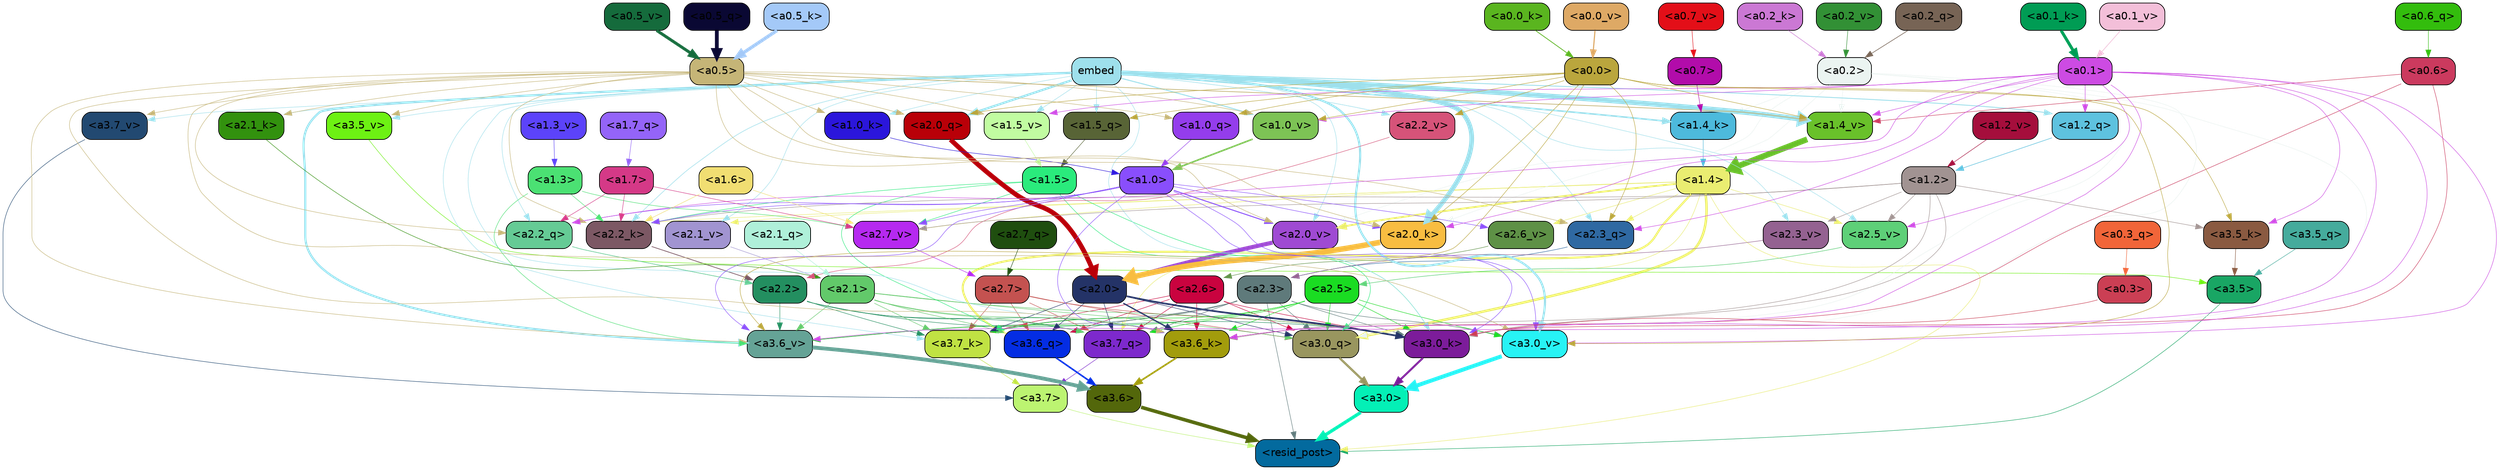 strict digraph "" {
	graph [bgcolor=transparent,
		layout=dot,
		overlap=false,
		splines=true
	];
	"<a3.7>"	[color=black,
		fillcolor="#bcf471",
		fontname=Helvetica,
		shape=box,
		style="filled, rounded"];
	"<resid_post>"	[color=black,
		fillcolor="#036a9e",
		fontname=Helvetica,
		shape=box,
		style="filled, rounded"];
	"<a3.7>" -> "<resid_post>"	[color="#bcf471",
		penwidth=0.6];
	"<a3.6>"	[color=black,
		fillcolor="#53670b",
		fontname=Helvetica,
		shape=box,
		style="filled, rounded"];
	"<a3.6>" -> "<resid_post>"	[color="#53670b",
		penwidth=4.646730065345764];
	"<a3.5>"	[color=black,
		fillcolor="#19a664",
		fontname=Helvetica,
		shape=box,
		style="filled, rounded"];
	"<a3.5>" -> "<resid_post>"	[color="#19a664",
		penwidth=0.6];
	"<a3.0>"	[color=black,
		fillcolor="#04f0b6",
		fontname=Helvetica,
		shape=box,
		style="filled, rounded"];
	"<a3.0>" -> "<resid_post>"	[color="#04f0b6",
		penwidth=4.323132634162903];
	"<a2.3>"	[color=black,
		fillcolor="#5f7a7b",
		fontname=Helvetica,
		shape=box,
		style="filled, rounded"];
	"<a2.3>" -> "<resid_post>"	[color="#5f7a7b",
		penwidth=0.6];
	"<a3.7_q>"	[color=black,
		fillcolor="#7d29cc",
		fontname=Helvetica,
		shape=box,
		style="filled, rounded"];
	"<a2.3>" -> "<a3.7_q>"	[color="#5f7a7b",
		penwidth=0.6];
	"<a3.6_q>"	[color=black,
		fillcolor="#042de3",
		fontname=Helvetica,
		shape=box,
		style="filled, rounded"];
	"<a2.3>" -> "<a3.6_q>"	[color="#5f7a7b",
		penwidth=0.6];
	"<a3.0_q>"	[color=black,
		fillcolor="#99965f",
		fontname=Helvetica,
		shape=box,
		style="filled, rounded"];
	"<a2.3>" -> "<a3.0_q>"	[color="#5f7a7b",
		penwidth=0.6];
	"<a3.7_k>"	[color=black,
		fillcolor="#c0e243",
		fontname=Helvetica,
		shape=box,
		style="filled, rounded"];
	"<a2.3>" -> "<a3.7_k>"	[color="#5f7a7b",
		penwidth=0.6];
	"<a3.0_k>"	[color=black,
		fillcolor="#7c1c9a",
		fontname=Helvetica,
		shape=box,
		style="filled, rounded"];
	"<a2.3>" -> "<a3.0_k>"	[color="#5f7a7b",
		penwidth=0.6];
	"<a3.6_v>"	[color=black,
		fillcolor="#65a396",
		fontname=Helvetica,
		shape=box,
		style="filled, rounded"];
	"<a2.3>" -> "<a3.6_v>"	[color="#5f7a7b",
		penwidth=0.6];
	"<a3.0_v>"	[color=black,
		fillcolor="#27f3f5",
		fontname=Helvetica,
		shape=box,
		style="filled, rounded"];
	"<a2.3>" -> "<a3.0_v>"	[color="#5f7a7b",
		penwidth=0.6];
	"<a1.4>"	[color=black,
		fillcolor="#eaed71",
		fontname=Helvetica,
		shape=box,
		style="filled, rounded"];
	"<a1.4>" -> "<resid_post>"	[color="#eaed71",
		penwidth=0.6];
	"<a1.4>" -> "<a3.7_q>"	[color="#eaed71",
		penwidth=0.6];
	"<a1.4>" -> "<a3.6_q>"	[color="#eaed71",
		penwidth=2.700703263282776];
	"<a1.4>" -> "<a3.0_q>"	[color="#eaed71",
		penwidth=3.34255850315094];
	"<a2.3_q>"	[color=black,
		fillcolor="#2f69a2",
		fontname=Helvetica,
		shape=box,
		style="filled, rounded"];
	"<a1.4>" -> "<a2.3_q>"	[color="#eaed71",
		penwidth=0.6];
	"<a2.2_k>"	[color=black,
		fillcolor="#7c5864",
		fontname=Helvetica,
		shape=box,
		style="filled, rounded"];
	"<a1.4>" -> "<a2.2_k>"	[color="#eaed71",
		penwidth=0.6];
	"<a2.7_v>"	[color=black,
		fillcolor="#b629f0",
		fontname=Helvetica,
		shape=box,
		style="filled, rounded"];
	"<a1.4>" -> "<a2.7_v>"	[color="#eaed71",
		penwidth=0.6];
	"<a2.6_v>"	[color=black,
		fillcolor="#5e9146",
		fontname=Helvetica,
		shape=box,
		style="filled, rounded"];
	"<a1.4>" -> "<a2.6_v>"	[color="#eaed71",
		penwidth=0.6];
	"<a2.5_v>"	[color=black,
		fillcolor="#5ed078",
		fontname=Helvetica,
		shape=box,
		style="filled, rounded"];
	"<a1.4>" -> "<a2.5_v>"	[color="#eaed71",
		penwidth=0.6];
	"<a2.1_v>"	[color=black,
		fillcolor="#a194d1",
		fontname=Helvetica,
		shape=box,
		style="filled, rounded"];
	"<a1.4>" -> "<a2.1_v>"	[color="#eaed71",
		penwidth=0.6];
	"<a2.0_v>"	[color=black,
		fillcolor="#9f4ad3",
		fontname=Helvetica,
		shape=box,
		style="filled, rounded"];
	"<a1.4>" -> "<a2.0_v>"	[color="#eaed71",
		penwidth=2.387977123260498];
	"<a3.7_q>" -> "<a3.7>"	[color="#7d29cc",
		penwidth=0.6];
	"<a3.6_q>" -> "<a3.6>"	[color="#042de3",
		penwidth=2.03758105635643];
	"<a3.5_q>"	[color=black,
		fillcolor="#45ab9c",
		fontname=Helvetica,
		shape=box,
		style="filled, rounded"];
	"<a3.5_q>" -> "<a3.5>"	[color="#45ab9c",
		penwidth=0.6];
	"<a3.0_q>" -> "<a3.0>"	[color="#99965f",
		penwidth=2.8638100624084473];
	"<a3.7_k>" -> "<a3.7>"	[color="#c0e243",
		penwidth=0.6];
	"<a3.6_k>"	[color=black,
		fillcolor="#a29c0c",
		fontname=Helvetica,
		shape=box,
		style="filled, rounded"];
	"<a3.6_k>" -> "<a3.6>"	[color="#a29c0c",
		penwidth=2.174198240041733];
	"<a3.5_k>"	[color=black,
		fillcolor="#8a5a41",
		fontname=Helvetica,
		shape=box,
		style="filled, rounded"];
	"<a3.5_k>" -> "<a3.5>"	[color="#8a5a41",
		penwidth=0.6];
	"<a3.0_k>" -> "<a3.0>"	[color="#7c1c9a",
		penwidth=2.6274144649505615];
	"<a3.7_v>"	[color=black,
		fillcolor="#224971",
		fontname=Helvetica,
		shape=box,
		style="filled, rounded"];
	"<a3.7_v>" -> "<a3.7>"	[color="#224971",
		penwidth=0.6];
	"<a3.6_v>" -> "<a3.6>"	[color="#65a396",
		penwidth=5.002329230308533];
	"<a3.5_v>"	[color=black,
		fillcolor="#6df113",
		fontname=Helvetica,
		shape=box,
		style="filled, rounded"];
	"<a3.5_v>" -> "<a3.5>"	[color="#6df113",
		penwidth=0.6];
	"<a3.0_v>" -> "<a3.0>"	[color="#27f3f5",
		penwidth=5.188832879066467];
	"<a2.7>"	[color=black,
		fillcolor="#c45250",
		fontname=Helvetica,
		shape=box,
		style="filled, rounded"];
	"<a2.7>" -> "<a3.7_q>"	[color="#c45250",
		penwidth=0.6];
	"<a2.7>" -> "<a3.6_q>"	[color="#c45250",
		penwidth=0.6];
	"<a2.7>" -> "<a3.0_q>"	[color="#c45250",
		penwidth=0.6];
	"<a2.7>" -> "<a3.7_k>"	[color="#c45250",
		penwidth=0.6];
	"<a2.7>" -> "<a3.0_k>"	[color="#c45250",
		penwidth=0.6];
	"<a2.6>"	[color=black,
		fillcolor="#c9033f",
		fontname=Helvetica,
		shape=box,
		style="filled, rounded"];
	"<a2.6>" -> "<a3.7_q>"	[color="#c9033f",
		penwidth=0.6];
	"<a2.6>" -> "<a3.6_q>"	[color="#c9033f",
		penwidth=0.6];
	"<a2.6>" -> "<a3.0_q>"	[color="#c9033f",
		penwidth=0.6];
	"<a2.6>" -> "<a3.7_k>"	[color="#c9033f",
		penwidth=0.6];
	"<a2.6>" -> "<a3.6_k>"	[color="#c9033f",
		penwidth=0.6];
	"<a2.6>" -> "<a3.0_k>"	[color="#c9033f",
		penwidth=0.6];
	"<a2.5>"	[color=black,
		fillcolor="#1adc22",
		fontname=Helvetica,
		shape=box,
		style="filled, rounded"];
	"<a2.5>" -> "<a3.7_q>"	[color="#1adc22",
		penwidth=0.6];
	"<a2.5>" -> "<a3.0_q>"	[color="#1adc22",
		penwidth=0.6];
	"<a2.5>" -> "<a3.7_k>"	[color="#1adc22",
		penwidth=0.6];
	"<a2.5>" -> "<a3.6_k>"	[color="#1adc22",
		penwidth=0.6];
	"<a2.5>" -> "<a3.0_k>"	[color="#1adc22",
		penwidth=0.6];
	"<a2.5>" -> "<a3.6_v>"	[color="#1adc22",
		penwidth=0.6];
	"<a2.5>" -> "<a3.0_v>"	[color="#1adc22",
		penwidth=0.6];
	"<a2.2>"	[color=black,
		fillcolor="#238f60",
		fontname=Helvetica,
		shape=box,
		style="filled, rounded"];
	"<a2.2>" -> "<a3.7_q>"	[color="#238f60",
		penwidth=0.6];
	"<a2.2>" -> "<a3.7_k>"	[color="#238f60",
		penwidth=0.6];
	"<a2.2>" -> "<a3.6_k>"	[color="#238f60",
		penwidth=0.6];
	"<a2.2>" -> "<a3.0_k>"	[color="#238f60",
		penwidth=0.6];
	"<a2.2>" -> "<a3.6_v>"	[color="#238f60",
		penwidth=0.6];
	"<a2.1>"	[color=black,
		fillcolor="#62c96a",
		fontname=Helvetica,
		shape=box,
		style="filled, rounded"];
	"<a2.1>" -> "<a3.7_q>"	[color="#62c96a",
		penwidth=0.6];
	"<a2.1>" -> "<a3.6_q>"	[color="#62c96a",
		penwidth=0.6];
	"<a2.1>" -> "<a3.0_q>"	[color="#62c96a",
		penwidth=0.6];
	"<a2.1>" -> "<a3.7_k>"	[color="#62c96a",
		penwidth=0.6];
	"<a2.1>" -> "<a3.6_k>"	[color="#62c96a",
		penwidth=0.6];
	"<a2.1>" -> "<a3.0_k>"	[color="#62c96a",
		penwidth=0.6];
	"<a2.1>" -> "<a3.6_v>"	[color="#62c96a",
		penwidth=0.6];
	"<a2.0>"	[color=black,
		fillcolor="#243367",
		fontname=Helvetica,
		shape=box,
		style="filled, rounded"];
	"<a2.0>" -> "<a3.7_q>"	[color="#243367",
		penwidth=0.6];
	"<a2.0>" -> "<a3.6_q>"	[color="#243367",
		penwidth=0.6];
	"<a2.0>" -> "<a3.0_q>"	[color="#243367",
		penwidth=0.6];
	"<a2.0>" -> "<a3.7_k>"	[color="#243367",
		penwidth=0.6];
	"<a2.0>" -> "<a3.6_k>"	[color="#243367",
		penwidth=1.6454488784074783];
	"<a2.0>" -> "<a3.0_k>"	[color="#243367",
		penwidth=2.2218968719244003];
	"<a1.5>"	[color=black,
		fillcolor="#2aeb7c",
		fontname=Helvetica,
		shape=box,
		style="filled, rounded"];
	"<a1.5>" -> "<a3.6_q>"	[color="#2aeb7c",
		penwidth=0.6];
	"<a1.5>" -> "<a3.0_q>"	[color="#2aeb7c",
		penwidth=0.6];
	"<a1.5>" -> "<a3.0_k>"	[color="#2aeb7c",
		penwidth=0.6];
	"<a1.5>" -> "<a2.2_k>"	[color="#2aeb7c",
		penwidth=0.6];
	"<a1.5>" -> "<a2.7_v>"	[color="#2aeb7c",
		penwidth=0.6];
	"<a0.2>"	[color=black,
		fillcolor="#ebf4f1",
		fontname=Helvetica,
		shape=box,
		style="filled, rounded"];
	"<a0.2>" -> "<a3.0_q>"	[color="#ebf4f1",
		penwidth=0.6];
	"<a0.2>" -> "<a3.6_k>"	[color="#ebf4f1",
		penwidth=0.6];
	"<a0.2>" -> "<a3.0_k>"	[color="#ebf4f1",
		penwidth=0.6];
	"<a2.0_k>"	[color=black,
		fillcolor="#f8bd41",
		fontname=Helvetica,
		shape=box,
		style="filled, rounded"];
	"<a0.2>" -> "<a2.0_k>"	[color="#ebf4f1",
		penwidth=0.6];
	"<a0.2>" -> "<a2.0_v>"	[color="#ebf4f1",
		penwidth=0.6];
	"<a1.4_k>"	[color=black,
		fillcolor="#4dbadc",
		fontname=Helvetica,
		shape=box,
		style="filled, rounded"];
	"<a0.2>" -> "<a1.4_k>"	[color="#ebf4f1",
		penwidth=0.6];
	"<a1.4_v>"	[color=black,
		fillcolor="#69c12a",
		fontname=Helvetica,
		shape=box,
		style="filled, rounded"];
	"<a0.2>" -> "<a1.4_v>"	[color="#ebf4f1",
		penwidth=0.6];
	embed	[color=black,
		fillcolor="#9ee0ec",
		fontname=Helvetica,
		shape=box,
		style="filled, rounded"];
	embed -> "<a3.7_k>"	[color="#9ee0ec",
		penwidth=0.6];
	embed -> "<a3.6_k>"	[color="#9ee0ec",
		penwidth=0.6];
	embed -> "<a3.0_k>"	[color="#9ee0ec",
		penwidth=0.6];
	embed -> "<a3.7_v>"	[color="#9ee0ec",
		penwidth=0.6];
	embed -> "<a3.6_v>"	[color="#9ee0ec",
		penwidth=2.8301228284835815];
	embed -> "<a3.5_v>"	[color="#9ee0ec",
		penwidth=0.6];
	embed -> "<a3.0_v>"	[color="#9ee0ec",
		penwidth=2.7660785913467407];
	embed -> "<a2.3_q>"	[color="#9ee0ec",
		penwidth=0.6];
	"<a2.2_q>"	[color=black,
		fillcolor="#65cb95",
		fontname=Helvetica,
		shape=box,
		style="filled, rounded"];
	embed -> "<a2.2_q>"	[color="#9ee0ec",
		penwidth=0.6];
	"<a2.0_q>"	[color=black,
		fillcolor="#b90008",
		fontname=Helvetica,
		shape=box,
		style="filled, rounded"];
	embed -> "<a2.0_q>"	[color="#9ee0ec",
		penwidth=2.918822765350342];
	embed -> "<a2.2_k>"	[color="#9ee0ec",
		penwidth=0.7099294662475586];
	"<a2.1_k>"	[color=black,
		fillcolor="#32910e",
		fontname=Helvetica,
		shape=box,
		style="filled, rounded"];
	embed -> "<a2.1_k>"	[color="#9ee0ec",
		penwidth=0.6];
	embed -> "<a2.0_k>"	[color="#9ee0ec",
		penwidth=6.075345039367676];
	embed -> "<a2.5_v>"	[color="#9ee0ec",
		penwidth=0.6];
	"<a2.3_v>"	[color=black,
		fillcolor="#946291",
		fontname=Helvetica,
		shape=box,
		style="filled, rounded"];
	embed -> "<a2.3_v>"	[color="#9ee0ec",
		penwidth=0.6];
	"<a2.2_v>"	[color=black,
		fillcolor="#d65379",
		fontname=Helvetica,
		shape=box,
		style="filled, rounded"];
	embed -> "<a2.2_v>"	[color="#9ee0ec",
		penwidth=0.6909599304199219];
	embed -> "<a2.1_v>"	[color="#9ee0ec",
		penwidth=0.6];
	embed -> "<a2.0_v>"	[color="#9ee0ec",
		penwidth=0.6];
	"<a1.5_q>"	[color=black,
		fillcolor="#586436",
		fontname=Helvetica,
		shape=box,
		style="filled, rounded"];
	embed -> "<a1.5_q>"	[color="#9ee0ec",
		penwidth=0.6];
	"<a1.2_q>"	[color=black,
		fillcolor="#5ec2df",
		fontname=Helvetica,
		shape=box,
		style="filled, rounded"];
	embed -> "<a1.2_q>"	[color="#9ee0ec",
		penwidth=1.1075286865234375];
	embed -> "<a1.4_k>"	[color="#9ee0ec",
		penwidth=2.043105125427246];
	"<a1.0_k>"	[color=black,
		fillcolor="#2b16db",
		fontname=Helvetica,
		shape=box,
		style="filled, rounded"];
	embed -> "<a1.0_k>"	[color="#9ee0ec",
		penwidth=0.6];
	"<a1.5_v>"	[color=black,
		fillcolor="#c1fca1",
		fontname=Helvetica,
		shape=box,
		style="filled, rounded"];
	embed -> "<a1.5_v>"	[color="#9ee0ec",
		penwidth=0.6];
	embed -> "<a1.4_v>"	[color="#9ee0ec",
		penwidth=6.46385931968689];
	"<a1.0_v>"	[color=black,
		fillcolor="#7dc355",
		fontname=Helvetica,
		shape=box,
		style="filled, rounded"];
	embed -> "<a1.0_v>"	[color="#9ee0ec",
		penwidth=1.273291826248169];
	"<a1.2>"	[color=black,
		fillcolor="#a19392",
		fontname=Helvetica,
		shape=box,
		style="filled, rounded"];
	"<a1.2>" -> "<a3.6_k>"	[color="#a19392",
		penwidth=0.6];
	"<a1.2>" -> "<a3.5_k>"	[color="#a19392",
		penwidth=0.6];
	"<a1.2>" -> "<a3.0_k>"	[color="#a19392",
		penwidth=0.6];
	"<a1.2>" -> "<a2.2_k>"	[color="#a19392",
		penwidth=0.6];
	"<a1.2>" -> "<a2.7_v>"	[color="#a19392",
		penwidth=0.6];
	"<a1.2>" -> "<a2.5_v>"	[color="#a19392",
		penwidth=0.6];
	"<a1.2>" -> "<a2.3_v>"	[color="#a19392",
		penwidth=0.6];
	"<a1.0>"	[color=black,
		fillcolor="#894efc",
		fontname=Helvetica,
		shape=box,
		style="filled, rounded"];
	"<a1.0>" -> "<a3.6_k>"	[color="#894efc",
		penwidth=0.6];
	"<a1.0>" -> "<a3.0_k>"	[color="#894efc",
		penwidth=0.6];
	"<a1.0>" -> "<a3.6_v>"	[color="#894efc",
		penwidth=0.6];
	"<a1.0>" -> "<a3.0_v>"	[color="#894efc",
		penwidth=0.6];
	"<a1.0>" -> "<a2.2_q>"	[color="#894efc",
		penwidth=0.6];
	"<a1.0>" -> "<a2.2_k>"	[color="#894efc",
		penwidth=0.6];
	"<a1.0>" -> "<a2.0_k>"	[color="#894efc",
		penwidth=0.6];
	"<a1.0>" -> "<a2.7_v>"	[color="#894efc",
		penwidth=0.6];
	"<a1.0>" -> "<a2.6_v>"	[color="#894efc",
		penwidth=0.6];
	"<a1.0>" -> "<a2.0_v>"	[color="#894efc",
		penwidth=1.2435333728790283];
	"<a0.6>"	[color=black,
		fillcolor="#cb3a5e",
		fontname=Helvetica,
		shape=box,
		style="filled, rounded"];
	"<a0.6>" -> "<a3.6_k>"	[color="#cb3a5e",
		penwidth=0.6];
	"<a0.6>" -> "<a3.0_k>"	[color="#cb3a5e",
		penwidth=0.6];
	"<a0.6>" -> "<a1.4_v>"	[color="#cb3a5e",
		penwidth=0.6];
	"<a0.5>"	[color=black,
		fillcolor="#c5b577",
		fontname=Helvetica,
		shape=box,
		style="filled, rounded"];
	"<a0.5>" -> "<a3.6_k>"	[color="#c5b577",
		penwidth=0.6];
	"<a0.5>" -> "<a3.7_v>"	[color="#c5b577",
		penwidth=0.6];
	"<a0.5>" -> "<a3.6_v>"	[color="#c5b577",
		penwidth=0.6];
	"<a0.5>" -> "<a3.5_v>"	[color="#c5b577",
		penwidth=0.6];
	"<a0.5>" -> "<a3.0_v>"	[color="#c5b577",
		penwidth=0.6124261617660522];
	"<a0.5>" -> "<a2.3_q>"	[color="#c5b577",
		penwidth=0.6];
	"<a0.5>" -> "<a2.2_q>"	[color="#c5b577",
		penwidth=0.6];
	"<a0.5>" -> "<a2.0_q>"	[color="#c5b577",
		penwidth=0.6];
	"<a0.5>" -> "<a2.2_k>"	[color="#c5b577",
		penwidth=0.6];
	"<a0.5>" -> "<a2.1_k>"	[color="#c5b577",
		penwidth=0.6];
	"<a0.5>" -> "<a2.0_k>"	[color="#c5b577",
		penwidth=0.6112704277038574];
	"<a0.5>" -> "<a2.0_v>"	[color="#c5b577",
		penwidth=0.6];
	"<a1.0_q>"	[color=black,
		fillcolor="#943dec",
		fontname=Helvetica,
		shape=box,
		style="filled, rounded"];
	"<a0.5>" -> "<a1.0_q>"	[color="#c5b577",
		penwidth=0.6];
	"<a0.5>" -> "<a1.0_k>"	[color="#c5b577",
		penwidth=0.6];
	"<a0.5>" -> "<a1.5_v>"	[color="#c5b577",
		penwidth=0.6];
	"<a0.5>" -> "<a1.4_v>"	[color="#c5b577",
		penwidth=0.9145197868347168];
	"<a0.5>" -> "<a1.0_v>"	[color="#c5b577",
		penwidth=0.6];
	"<a0.1>"	[color=black,
		fillcolor="#cd4be3",
		fontname=Helvetica,
		shape=box,
		style="filled, rounded"];
	"<a0.1>" -> "<a3.6_k>"	[color="#cd4be3",
		penwidth=0.6];
	"<a0.1>" -> "<a3.5_k>"	[color="#cd4be3",
		penwidth=0.6];
	"<a0.1>" -> "<a3.0_k>"	[color="#cd4be3",
		penwidth=0.6];
	"<a0.1>" -> "<a3.6_v>"	[color="#cd4be3",
		penwidth=0.6];
	"<a0.1>" -> "<a3.0_v>"	[color="#cd4be3",
		penwidth=0.6];
	"<a0.1>" -> "<a2.3_q>"	[color="#cd4be3",
		penwidth=0.6];
	"<a0.1>" -> "<a2.2_q>"	[color="#cd4be3",
		penwidth=0.6];
	"<a0.1>" -> "<a2.0_k>"	[color="#cd4be3",
		penwidth=0.6];
	"<a0.1>" -> "<a2.5_v>"	[color="#cd4be3",
		penwidth=0.6];
	"<a0.1>" -> "<a1.2_q>"	[color="#cd4be3",
		penwidth=0.6];
	"<a0.1>" -> "<a1.5_v>"	[color="#cd4be3",
		penwidth=0.6];
	"<a0.1>" -> "<a1.4_v>"	[color="#cd4be3",
		penwidth=0.6];
	"<a0.1>" -> "<a1.0_v>"	[color="#cd4be3",
		penwidth=0.6];
	"<a0.0>"	[color=black,
		fillcolor="#baa63d",
		fontname=Helvetica,
		shape=box,
		style="filled, rounded"];
	"<a0.0>" -> "<a3.5_k>"	[color="#baa63d",
		penwidth=0.6];
	"<a0.0>" -> "<a3.6_v>"	[color="#baa63d",
		penwidth=0.6];
	"<a0.0>" -> "<a3.0_v>"	[color="#baa63d",
		penwidth=0.6];
	"<a0.0>" -> "<a2.3_q>"	[color="#baa63d",
		penwidth=0.6];
	"<a0.0>" -> "<a2.0_q>"	[color="#baa63d",
		penwidth=0.6];
	"<a0.0>" -> "<a2.0_k>"	[color="#baa63d",
		penwidth=0.6];
	"<a0.0>" -> "<a2.2_v>"	[color="#baa63d",
		penwidth=0.6];
	"<a0.0>" -> "<a1.5_q>"	[color="#baa63d",
		penwidth=0.6];
	"<a0.0>" -> "<a1.0_q>"	[color="#baa63d",
		penwidth=0.6];
	"<a0.0>" -> "<a1.4_v>"	[color="#baa63d",
		penwidth=0.6];
	"<a0.0>" -> "<a1.0_v>"	[color="#baa63d",
		penwidth=0.6];
	"<a0.3>"	[color=black,
		fillcolor="#cb3f54",
		fontname=Helvetica,
		shape=box,
		style="filled, rounded"];
	"<a0.3>" -> "<a3.0_k>"	[color="#cb3f54",
		penwidth=0.6];
	"<a1.3>"	[color=black,
		fillcolor="#4be173",
		fontname=Helvetica,
		shape=box,
		style="filled, rounded"];
	"<a1.3>" -> "<a3.6_v>"	[color="#4be173",
		penwidth=0.6];
	"<a1.3>" -> "<a2.2_k>"	[color="#4be173",
		penwidth=0.6];
	"<a1.3>" -> "<a2.7_v>"	[color="#4be173",
		penwidth=0.6];
	"<a2.7_q>"	[color=black,
		fillcolor="#1f4e0f",
		fontname=Helvetica,
		shape=box,
		style="filled, rounded"];
	"<a2.7_q>" -> "<a2.7>"	[color="#1f4e0f",
		penwidth=0.6];
	"<a2.3_q>" -> "<a2.3>"	[color="#2f69a2",
		penwidth=0.6];
	"<a2.2_q>" -> "<a2.2>"	[color="#65cb95",
		penwidth=0.8114519119262695];
	"<a2.1_q>"	[color=black,
		fillcolor="#aff0d9",
		fontname=Helvetica,
		shape=box,
		style="filled, rounded"];
	"<a2.1_q>" -> "<a2.1>"	[color="#aff0d9",
		penwidth=0.6];
	"<a2.0_q>" -> "<a2.0>"	[color="#b90008",
		penwidth=6.2323237657547];
	"<a2.2_k>" -> "<a2.2>"	[color="#7c5864",
		penwidth=0.9331893920898438];
	"<a2.1_k>" -> "<a2.1>"	[color="#32910e",
		penwidth=0.6];
	"<a2.0_k>" -> "<a2.0>"	[color="#f8bd41",
		penwidth=7.158664226531982];
	"<a2.7_v>" -> "<a2.7>"	[color="#b629f0",
		penwidth=0.6];
	"<a2.6_v>" -> "<a2.6>"	[color="#5e9146",
		penwidth=0.6];
	"<a2.5_v>" -> "<a2.5>"	[color="#5ed078",
		penwidth=0.6657319068908691];
	"<a2.3_v>" -> "<a2.3>"	[color="#946291",
		penwidth=0.6];
	"<a2.2_v>" -> "<a2.2>"	[color="#d65379",
		penwidth=0.6];
	"<a2.1_v>" -> "<a2.1>"	[color="#a194d1",
		penwidth=0.6];
	"<a2.0_v>" -> "<a2.0>"	[color="#9f4ad3",
		penwidth=5.380099236965179];
	"<a1.7>"	[color=black,
		fillcolor="#d53987",
		fontname=Helvetica,
		shape=box,
		style="filled, rounded"];
	"<a1.7>" -> "<a2.2_q>"	[color="#d53987",
		penwidth=0.6];
	"<a1.7>" -> "<a2.2_k>"	[color="#d53987",
		penwidth=0.6];
	"<a1.7>" -> "<a2.7_v>"	[color="#d53987",
		penwidth=0.6];
	"<a1.6>"	[color=black,
		fillcolor="#f1de72",
		fontname=Helvetica,
		shape=box,
		style="filled, rounded"];
	"<a1.6>" -> "<a2.2_k>"	[color="#f1de72",
		penwidth=0.6];
	"<a1.6>" -> "<a2.7_v>"	[color="#f1de72",
		penwidth=0.6];
	"<a1.7_q>"	[color=black,
		fillcolor="#9464f8",
		fontname=Helvetica,
		shape=box,
		style="filled, rounded"];
	"<a1.7_q>" -> "<a1.7>"	[color="#9464f8",
		penwidth=0.6];
	"<a1.5_q>" -> "<a1.5>"	[color="#586436",
		penwidth=0.6];
	"<a1.2_q>" -> "<a1.2>"	[color="#5ec2df",
		penwidth=0.6965713500976562];
	"<a1.0_q>" -> "<a1.0>"	[color="#943dec",
		penwidth=0.6];
	"<a1.4_k>" -> "<a1.4>"	[color="#4dbadc",
		penwidth=0.6];
	"<a1.0_k>" -> "<a1.0>"	[color="#2b16db",
		penwidth=0.6];
	"<a1.5_v>" -> "<a1.5>"	[color="#c1fca1",
		penwidth=0.6];
	"<a1.4_v>" -> "<a1.4>"	[color="#69c12a",
		penwidth=7.649995803833008];
	"<a1.3_v>"	[color=black,
		fillcolor="#5c43fa",
		fontname=Helvetica,
		shape=box,
		style="filled, rounded"];
	"<a1.3_v>" -> "<a1.3>"	[color="#5c43fa",
		penwidth=0.6];
	"<a1.2_v>"	[color=black,
		fillcolor="#a50e3c",
		fontname=Helvetica,
		shape=box,
		style="filled, rounded"];
	"<a1.2_v>" -> "<a1.2>"	[color="#a50e3c",
		penwidth=0.6];
	"<a1.0_v>" -> "<a1.0>"	[color="#7dc355",
		penwidth=2.050852060317993];
	"<a0.7>"	[color=black,
		fillcolor="#b20caa",
		fontname=Helvetica,
		shape=box,
		style="filled, rounded"];
	"<a0.7>" -> "<a1.4_k>"	[color="#b20caa",
		penwidth=0.6];
	"<a0.6_q>"	[color=black,
		fillcolor="#33bd0d",
		fontname=Helvetica,
		shape=box,
		style="filled, rounded"];
	"<a0.6_q>" -> "<a0.6>"	[color="#33bd0d",
		penwidth=0.6];
	"<a0.5_q>"	[color=black,
		fillcolor="#0a0833",
		fontname=Helvetica,
		shape=box,
		style="filled, rounded"];
	"<a0.5_q>" -> "<a0.5>"	[color="#0a0833",
		penwidth=4.9415271282196045];
	"<a0.3_q>"	[color=black,
		fillcolor="#f16539",
		fontname=Helvetica,
		shape=box,
		style="filled, rounded"];
	"<a0.3_q>" -> "<a0.3>"	[color="#f16539",
		penwidth=0.6];
	"<a0.2_q>"	[color=black,
		fillcolor="#776455",
		fontname=Helvetica,
		shape=box,
		style="filled, rounded"];
	"<a0.2_q>" -> "<a0.2>"	[color="#776455",
		penwidth=0.7393593788146973];
	"<a0.5_k>"	[color=black,
		fillcolor="#a4c9f8",
		fontname=Helvetica,
		shape=box,
		style="filled, rounded"];
	"<a0.5_k>" -> "<a0.5>"	[color="#a4c9f8",
		penwidth=4.382697105407715];
	"<a0.2_k>"	[color=black,
		fillcolor="#cb78d4",
		fontname=Helvetica,
		shape=box,
		style="filled, rounded"];
	"<a0.2_k>" -> "<a0.2>"	[color="#cb78d4",
		penwidth=0.6394491195678711];
	"<a0.1_k>"	[color=black,
		fillcolor="#009c54",
		fontname=Helvetica,
		shape=box,
		style="filled, rounded"];
	"<a0.1_k>" -> "<a0.1>"	[color="#009c54",
		penwidth=3.9428932666778564];
	"<a0.0_k>"	[color=black,
		fillcolor="#5ab51f",
		fontname=Helvetica,
		shape=box,
		style="filled, rounded"];
	"<a0.0_k>" -> "<a0.0>"	[color="#5ab51f",
		penwidth=0.9280776977539062];
	"<a0.7_v>"	[color=black,
		fillcolor="#e30f18",
		fontname=Helvetica,
		shape=box,
		style="filled, rounded"];
	"<a0.7_v>" -> "<a0.7>"	[color="#e30f18",
		penwidth=0.6];
	"<a0.5_v>"	[color=black,
		fillcolor="#156b3c",
		fontname=Helvetica,
		shape=box,
		style="filled, rounded"];
	"<a0.5_v>" -> "<a0.5>"	[color="#156b3c",
		penwidth=3.8846328258514404];
	"<a0.2_v>"	[color=black,
		fillcolor="#329035",
		fontname=Helvetica,
		shape=box,
		style="filled, rounded"];
	"<a0.2_v>" -> "<a0.2>"	[color="#329035",
		penwidth=0.6];
	"<a0.1_v>"	[color=black,
		fillcolor="#f3bfd9",
		fontname=Helvetica,
		shape=box,
		style="filled, rounded"];
	"<a0.1_v>" -> "<a0.1>"	[color="#f3bfd9",
		penwidth=0.8284716606140137];
	"<a0.0_v>"	[color=black,
		fillcolor="#dea965",
		fontname=Helvetica,
		shape=box,
		style="filled, rounded"];
	"<a0.0_v>" -> "<a0.0>"	[color="#dea965",
		penwidth=1.44976806640625];
}

